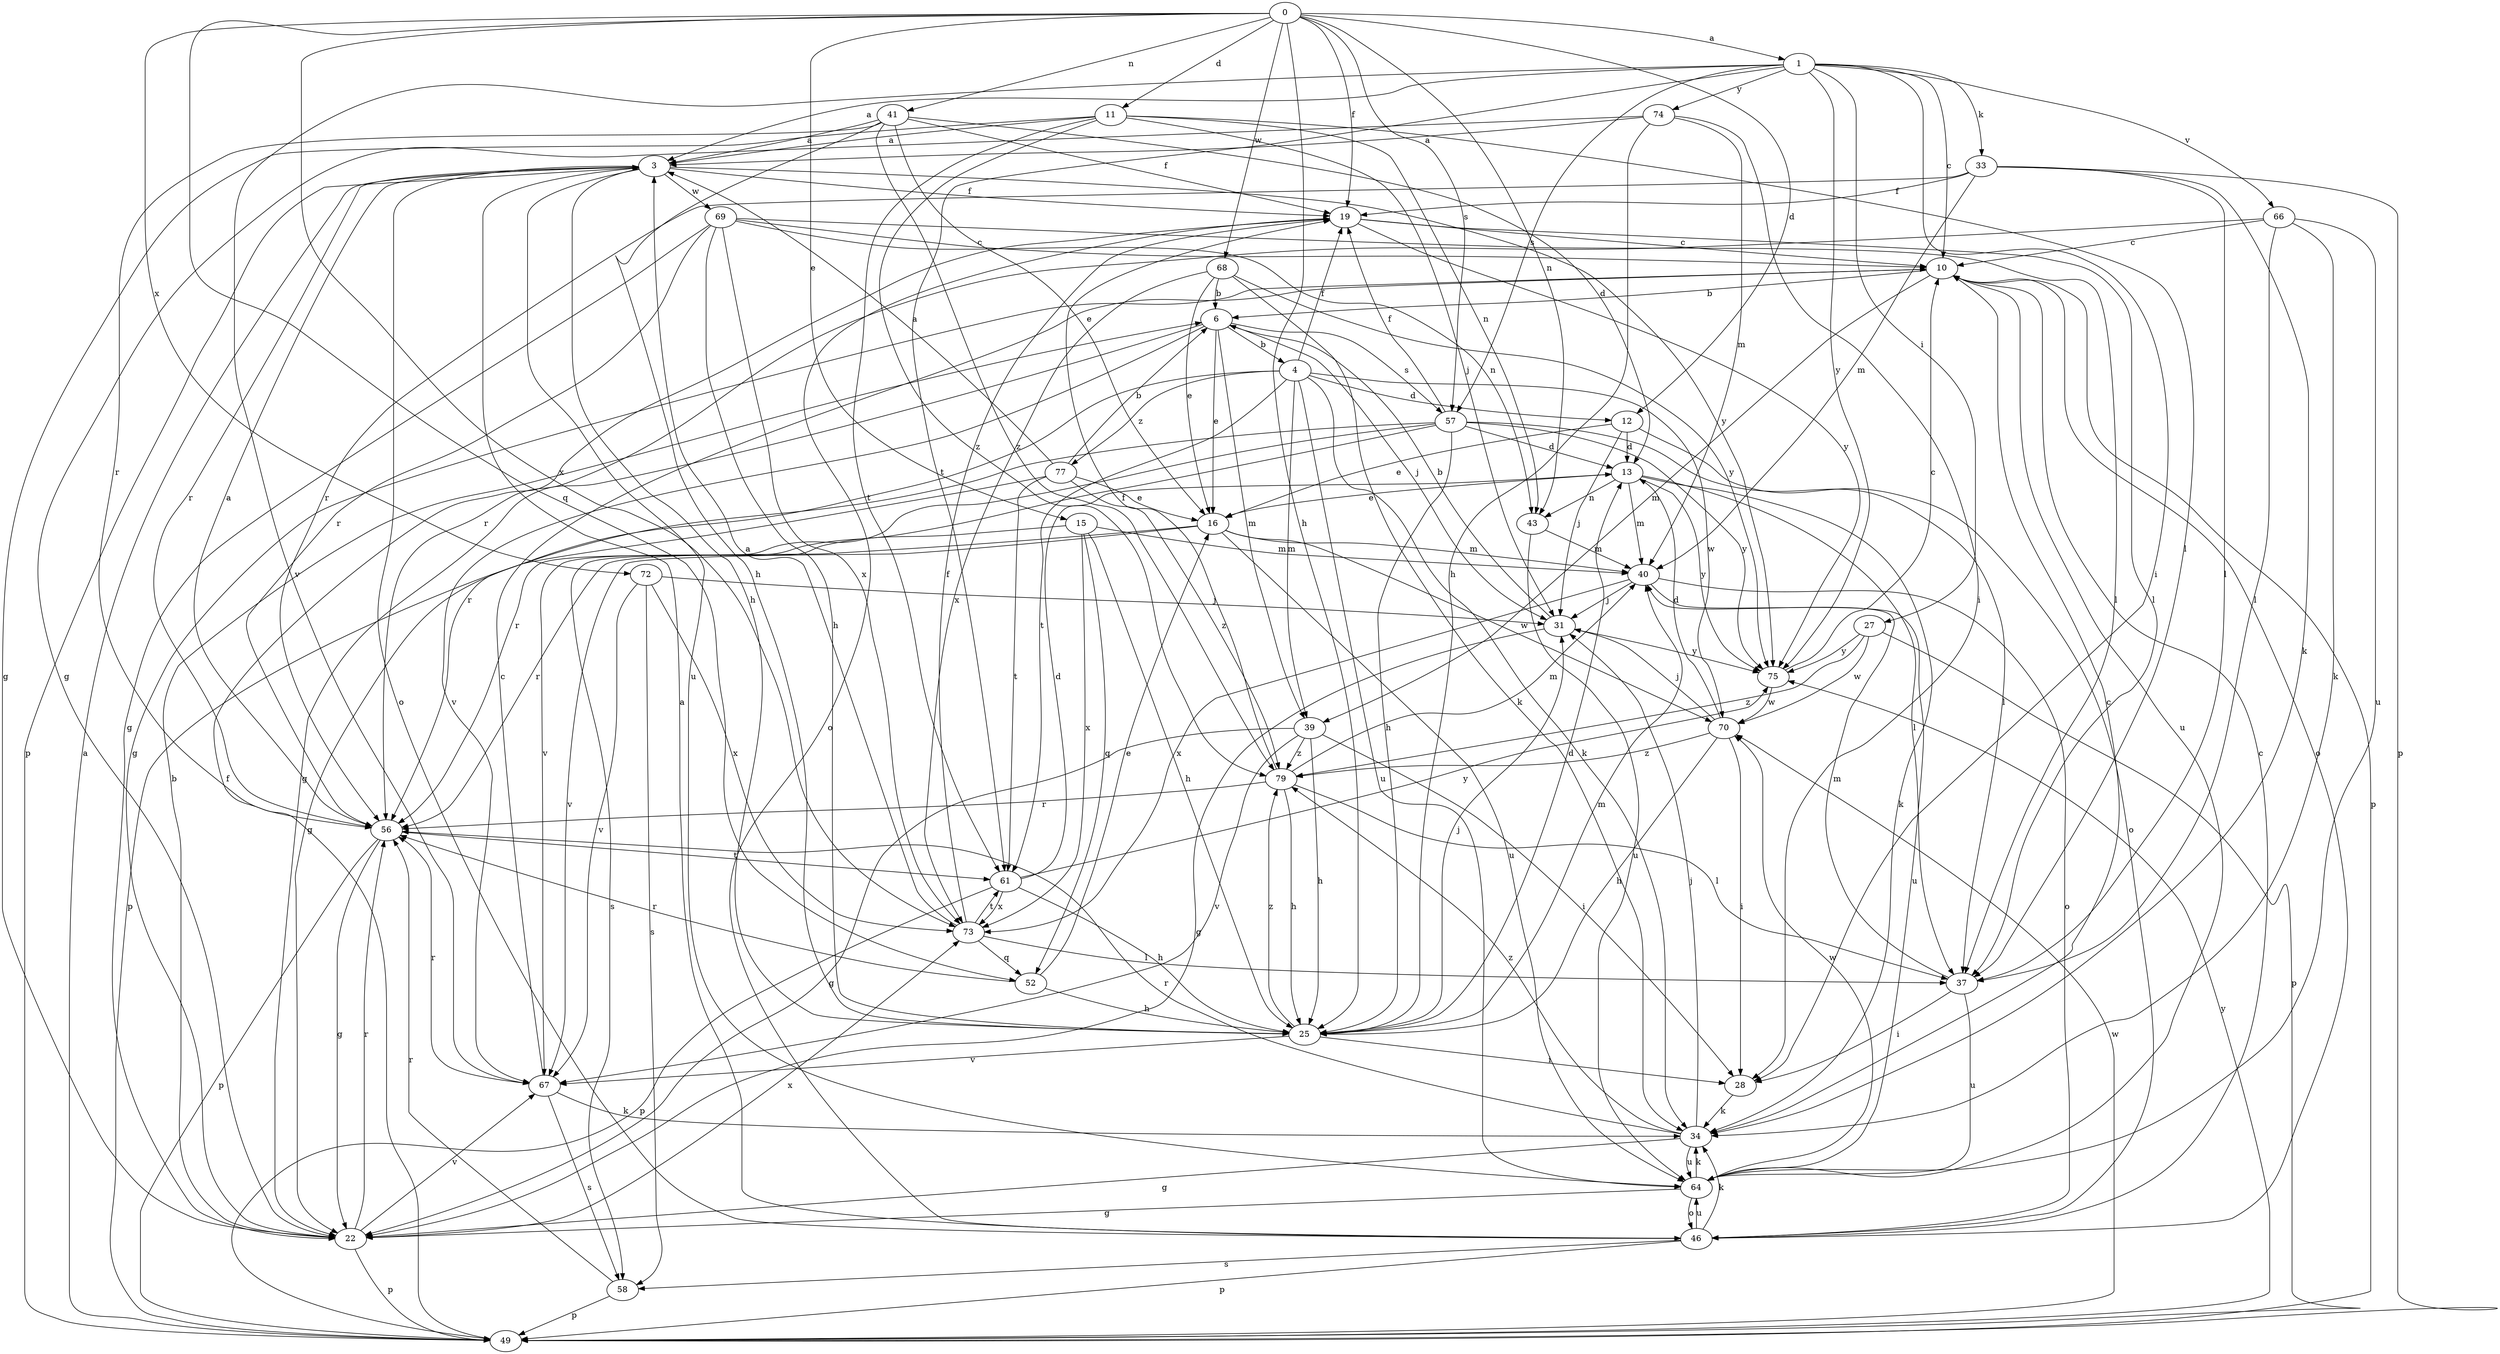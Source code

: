 strict digraph  {
0;
1;
3;
4;
6;
10;
11;
12;
13;
15;
16;
19;
22;
25;
27;
28;
31;
33;
34;
37;
39;
40;
41;
43;
46;
49;
52;
56;
57;
58;
61;
64;
66;
67;
68;
69;
70;
72;
73;
74;
75;
77;
79;
0 -> 1  [label=a];
0 -> 11  [label=d];
0 -> 12  [label=d];
0 -> 15  [label=e];
0 -> 19  [label=f];
0 -> 25  [label=h];
0 -> 41  [label=n];
0 -> 43  [label=n];
0 -> 52  [label=q];
0 -> 57  [label=s];
0 -> 68  [label=w];
0 -> 72  [label=x];
0 -> 73  [label=x];
1 -> 3  [label=a];
1 -> 10  [label=c];
1 -> 27  [label=i];
1 -> 28  [label=i];
1 -> 33  [label=k];
1 -> 57  [label=s];
1 -> 61  [label=t];
1 -> 66  [label=v];
1 -> 67  [label=v];
1 -> 74  [label=y];
1 -> 75  [label=y];
3 -> 19  [label=f];
3 -> 25  [label=h];
3 -> 46  [label=o];
3 -> 49  [label=p];
3 -> 56  [label=r];
3 -> 64  [label=u];
3 -> 69  [label=w];
3 -> 75  [label=y];
4 -> 12  [label=d];
4 -> 19  [label=f];
4 -> 34  [label=k];
4 -> 39  [label=m];
4 -> 56  [label=r];
4 -> 61  [label=t];
4 -> 64  [label=u];
4 -> 70  [label=w];
4 -> 77  [label=z];
6 -> 4  [label=b];
6 -> 16  [label=e];
6 -> 22  [label=g];
6 -> 31  [label=j];
6 -> 39  [label=m];
6 -> 57  [label=s];
6 -> 67  [label=v];
10 -> 6  [label=b];
10 -> 22  [label=g];
10 -> 39  [label=m];
10 -> 46  [label=o];
10 -> 49  [label=p];
10 -> 64  [label=u];
11 -> 3  [label=a];
11 -> 22  [label=g];
11 -> 31  [label=j];
11 -> 37  [label=l];
11 -> 43  [label=n];
11 -> 61  [label=t];
11 -> 79  [label=z];
12 -> 13  [label=d];
12 -> 16  [label=e];
12 -> 31  [label=j];
12 -> 46  [label=o];
13 -> 16  [label=e];
13 -> 34  [label=k];
13 -> 37  [label=l];
13 -> 40  [label=m];
13 -> 43  [label=n];
13 -> 75  [label=y];
15 -> 25  [label=h];
15 -> 40  [label=m];
15 -> 52  [label=q];
15 -> 58  [label=s];
15 -> 73  [label=x];
16 -> 40  [label=m];
16 -> 56  [label=r];
16 -> 64  [label=u];
16 -> 67  [label=v];
16 -> 70  [label=w];
19 -> 10  [label=c];
19 -> 37  [label=l];
19 -> 46  [label=o];
19 -> 75  [label=y];
22 -> 6  [label=b];
22 -> 49  [label=p];
22 -> 56  [label=r];
22 -> 67  [label=v];
22 -> 73  [label=x];
25 -> 13  [label=d];
25 -> 28  [label=i];
25 -> 31  [label=j];
25 -> 40  [label=m];
25 -> 67  [label=v];
25 -> 79  [label=z];
27 -> 49  [label=p];
27 -> 70  [label=w];
27 -> 75  [label=y];
27 -> 79  [label=z];
28 -> 34  [label=k];
31 -> 6  [label=b];
31 -> 22  [label=g];
31 -> 75  [label=y];
33 -> 19  [label=f];
33 -> 34  [label=k];
33 -> 37  [label=l];
33 -> 40  [label=m];
33 -> 49  [label=p];
33 -> 56  [label=r];
34 -> 10  [label=c];
34 -> 22  [label=g];
34 -> 31  [label=j];
34 -> 56  [label=r];
34 -> 64  [label=u];
34 -> 79  [label=z];
37 -> 28  [label=i];
37 -> 40  [label=m];
37 -> 64  [label=u];
39 -> 22  [label=g];
39 -> 25  [label=h];
39 -> 28  [label=i];
39 -> 67  [label=v];
39 -> 79  [label=z];
40 -> 31  [label=j];
40 -> 46  [label=o];
40 -> 64  [label=u];
40 -> 73  [label=x];
41 -> 3  [label=a];
41 -> 13  [label=d];
41 -> 16  [label=e];
41 -> 19  [label=f];
41 -> 25  [label=h];
41 -> 56  [label=r];
41 -> 79  [label=z];
43 -> 40  [label=m];
43 -> 64  [label=u];
46 -> 3  [label=a];
46 -> 10  [label=c];
46 -> 34  [label=k];
46 -> 49  [label=p];
46 -> 58  [label=s];
46 -> 64  [label=u];
49 -> 3  [label=a];
49 -> 19  [label=f];
49 -> 70  [label=w];
49 -> 75  [label=y];
52 -> 16  [label=e];
52 -> 25  [label=h];
52 -> 56  [label=r];
56 -> 3  [label=a];
56 -> 22  [label=g];
56 -> 49  [label=p];
56 -> 61  [label=t];
57 -> 13  [label=d];
57 -> 19  [label=f];
57 -> 22  [label=g];
57 -> 25  [label=h];
57 -> 37  [label=l];
57 -> 56  [label=r];
57 -> 67  [label=v];
57 -> 75  [label=y];
58 -> 49  [label=p];
58 -> 56  [label=r];
61 -> 13  [label=d];
61 -> 25  [label=h];
61 -> 49  [label=p];
61 -> 73  [label=x];
61 -> 75  [label=y];
64 -> 22  [label=g];
64 -> 34  [label=k];
64 -> 46  [label=o];
64 -> 70  [label=w];
66 -> 10  [label=c];
66 -> 34  [label=k];
66 -> 37  [label=l];
66 -> 56  [label=r];
66 -> 64  [label=u];
67 -> 10  [label=c];
67 -> 34  [label=k];
67 -> 56  [label=r];
67 -> 58  [label=s];
68 -> 6  [label=b];
68 -> 16  [label=e];
68 -> 34  [label=k];
68 -> 73  [label=x];
68 -> 75  [label=y];
69 -> 10  [label=c];
69 -> 22  [label=g];
69 -> 25  [label=h];
69 -> 37  [label=l];
69 -> 43  [label=n];
69 -> 56  [label=r];
69 -> 73  [label=x];
70 -> 13  [label=d];
70 -> 25  [label=h];
70 -> 28  [label=i];
70 -> 31  [label=j];
70 -> 79  [label=z];
72 -> 31  [label=j];
72 -> 58  [label=s];
72 -> 67  [label=v];
72 -> 73  [label=x];
73 -> 3  [label=a];
73 -> 19  [label=f];
73 -> 37  [label=l];
73 -> 52  [label=q];
73 -> 61  [label=t];
74 -> 3  [label=a];
74 -> 22  [label=g];
74 -> 25  [label=h];
74 -> 28  [label=i];
74 -> 40  [label=m];
75 -> 10  [label=c];
75 -> 70  [label=w];
77 -> 3  [label=a];
77 -> 6  [label=b];
77 -> 16  [label=e];
77 -> 49  [label=p];
77 -> 61  [label=t];
77 -> 79  [label=z];
79 -> 19  [label=f];
79 -> 25  [label=h];
79 -> 37  [label=l];
79 -> 40  [label=m];
79 -> 56  [label=r];
}

